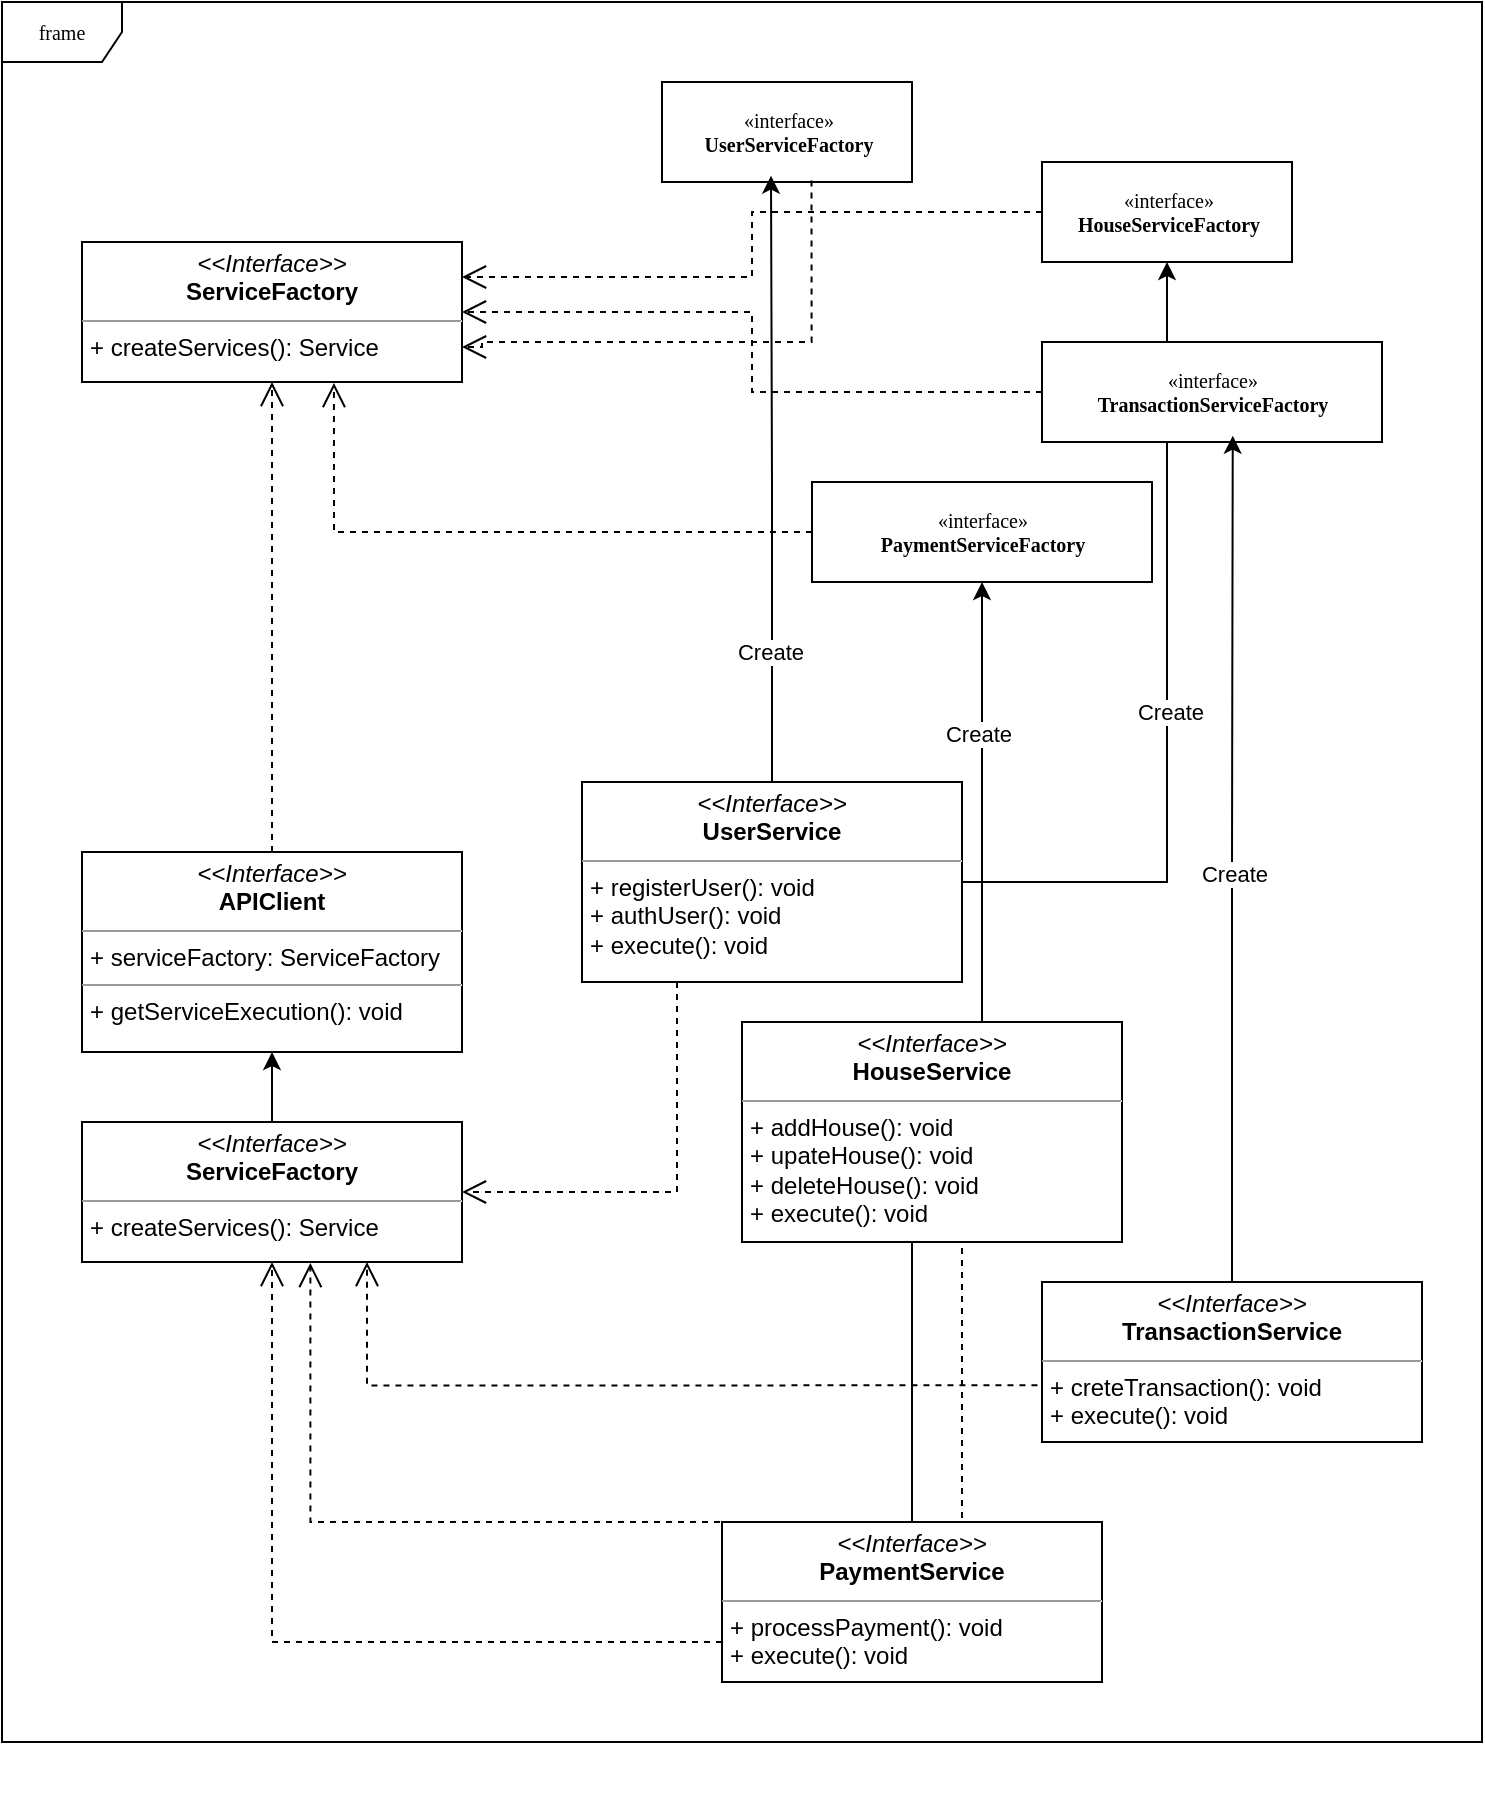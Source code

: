 <mxfile version="26.0.14">
  <diagram name="Page-1" id="c4acf3e9-155e-7222-9cf6-157b1a14988f">
    <mxGraphModel dx="943" dy="1026" grid="1" gridSize="10" guides="1" tooltips="1" connect="1" arrows="1" fold="1" page="1" pageScale="1" pageWidth="850" pageHeight="1100" background="none" math="0" shadow="0">
      <root>
        <mxCell id="0" />
        <mxCell id="1" parent="0" />
        <mxCell id="17acba5748e5396b-1" value="frame" style="shape=umlFrame;whiteSpace=wrap;html=1;rounded=0;shadow=0;comic=0;labelBackgroundColor=none;strokeWidth=1;fontFamily=Verdana;fontSize=10;align=center;" parent="1" vertex="1">
          <mxGeometry x="20" y="20" width="740" height="870" as="geometry" />
        </mxCell>
        <mxCell id="5d2195bd80daf111-9" value="&lt;p style=&quot;margin:0px;margin-top:4px;text-align:center;&quot;&gt;&lt;i&gt;&amp;lt;&amp;lt;Interface&amp;gt;&amp;gt;&lt;/i&gt;&lt;br&gt;&lt;b&gt;TransactionService&lt;/b&gt;&lt;/p&gt;&lt;hr size=&quot;1&quot;&gt;&lt;p style=&quot;margin:0px;margin-left:4px;&quot;&gt;+ creteTransaction(): void&lt;br&gt;+ execute(): void&lt;/p&gt;" style="verticalAlign=top;align=left;overflow=fill;fontSize=12;fontFamily=Helvetica;html=1;rounded=0;shadow=0;comic=0;labelBackgroundColor=none;strokeWidth=1" parent="1" vertex="1">
          <mxGeometry x="540" y="660" width="190" height="80" as="geometry" />
        </mxCell>
        <mxCell id="4cI2nRnSkWmi6Z1Neeqi-26" style="edgeStyle=orthogonalEdgeStyle;rounded=0;orthogonalLoop=1;jettySize=auto;html=1;" edge="1" parent="1" source="5d2195bd80daf111-10" target="4cI2nRnSkWmi6Z1Neeqi-4">
          <mxGeometry relative="1" as="geometry" />
        </mxCell>
        <mxCell id="4cI2nRnSkWmi6Z1Neeqi-37" value="Create" style="edgeLabel;html=1;align=center;verticalAlign=middle;resizable=0;points=[];" vertex="1" connectable="0" parent="4cI2nRnSkWmi6Z1Neeqi-26">
          <mxGeometry x="-0.089" y="-1" relative="1" as="geometry">
            <mxPoint as="offset" />
          </mxGeometry>
        </mxCell>
        <mxCell id="5d2195bd80daf111-10" value="&lt;p style=&quot;margin:0px;margin-top:4px;text-align:center;&quot;&gt;&lt;i&gt;&amp;lt;&amp;lt;Interface&amp;gt;&amp;gt;&lt;/i&gt;&lt;br&gt;&lt;b&gt;UserService&lt;/b&gt;&lt;/p&gt;&lt;hr size=&quot;1&quot;&gt;&lt;p style=&quot;margin:0px;margin-left:4px;&quot;&gt;+ registerUser(): void&lt;br&gt;+ authUser(): void&lt;/p&gt;&lt;p style=&quot;margin:0px;margin-left:4px;&quot;&gt;+ execute(): void&lt;/p&gt;" style="verticalAlign=top;align=left;overflow=fill;fontSize=12;fontFamily=Helvetica;html=1;rounded=0;shadow=0;comic=0;labelBackgroundColor=none;strokeWidth=1" parent="1" vertex="1">
          <mxGeometry x="310" y="410" width="190" height="100" as="geometry" />
        </mxCell>
        <mxCell id="4cI2nRnSkWmi6Z1Neeqi-25" value="" style="edgeStyle=orthogonalEdgeStyle;rounded=0;orthogonalLoop=1;jettySize=auto;html=1;entryX=0.5;entryY=1;entryDx=0;entryDy=0;" edge="1" parent="1" source="5d2195bd80daf111-11" target="4cI2nRnSkWmi6Z1Neeqi-6">
          <mxGeometry relative="1" as="geometry">
            <mxPoint x="705" y="820" as="targetPoint" />
            <Array as="points" />
          </mxGeometry>
        </mxCell>
        <mxCell id="4cI2nRnSkWmi6Z1Neeqi-31" value="Create" style="edgeLabel;html=1;align=center;verticalAlign=middle;resizable=0;points=[];" vertex="1" connectable="0" parent="4cI2nRnSkWmi6Z1Neeqi-25">
          <mxGeometry x="0.699" y="2" relative="1" as="geometry">
            <mxPoint as="offset" />
          </mxGeometry>
        </mxCell>
        <mxCell id="5d2195bd80daf111-11" value="&lt;p style=&quot;margin:0px;margin-top:4px;text-align:center;&quot;&gt;&lt;i&gt;&amp;lt;&amp;lt;Interface&amp;gt;&amp;gt;&lt;/i&gt;&lt;br&gt;&lt;b&gt;PaymentService&lt;/b&gt;&lt;/p&gt;&lt;hr size=&quot;1&quot;&gt;&lt;p style=&quot;margin:0px;margin-left:4px;&quot;&gt;+ processPayment(): void&lt;br&gt;&lt;/p&gt;&lt;p style=&quot;margin:0px;margin-left:4px;&quot;&gt;+ execute(): void&lt;/p&gt;" style="verticalAlign=top;align=left;overflow=fill;fontSize=12;fontFamily=Helvetica;html=1;rounded=0;shadow=0;comic=0;labelBackgroundColor=none;strokeWidth=1" parent="1" vertex="1">
          <mxGeometry x="380" y="780" width="190" height="80" as="geometry" />
        </mxCell>
        <mxCell id="5d2195bd80daf111-12" value="&lt;p style=&quot;margin:0px;margin-top:4px;text-align:center;&quot;&gt;&lt;i&gt;&amp;lt;&amp;lt;Interface&amp;gt;&amp;gt;&lt;/i&gt;&lt;br&gt;&lt;b&gt;HouseService&lt;/b&gt;&lt;/p&gt;&lt;hr size=&quot;1&quot;&gt;&lt;p style=&quot;margin:0px;margin-left:4px;&quot;&gt;+ addHouse(): void&lt;br&gt;+ upateHouse(): void&lt;/p&gt;&lt;p style=&quot;margin:0px;margin-left:4px;&quot;&gt;+ deleteHouse(): void&lt;/p&gt;&lt;p style=&quot;margin:0px;margin-left:4px;&quot;&gt;+ execute(): void&lt;/p&gt;" style="verticalAlign=top;align=left;overflow=fill;fontSize=12;fontFamily=Helvetica;html=1;rounded=0;shadow=0;comic=0;labelBackgroundColor=none;strokeWidth=1" parent="1" vertex="1">
          <mxGeometry x="390" y="530" width="190" height="110" as="geometry" />
        </mxCell>
        <mxCell id="5d2195bd80daf111-23" style="edgeStyle=orthogonalEdgeStyle;rounded=0;html=1;dashed=1;labelBackgroundColor=none;startFill=0;endArrow=open;endFill=0;endSize=10;fontFamily=Verdana;fontSize=10;entryX=0.5;entryY=1;entryDx=0;entryDy=0;" parent="1" source="5d2195bd80daf111-19" target="4cI2nRnSkWmi6Z1Neeqi-2" edge="1">
          <mxGeometry relative="1" as="geometry">
            <Array as="points" />
            <mxPoint x="155" y="227" as="targetPoint" />
          </mxGeometry>
        </mxCell>
        <mxCell id="5d2195bd80daf111-19" value="&lt;p style=&quot;margin:0px;margin-top:4px;text-align:center;&quot;&gt;&lt;i&gt;&amp;lt;&amp;lt;Interface&amp;gt;&amp;gt;&lt;/i&gt;&lt;br&gt;&lt;b&gt;APIClient&lt;/b&gt;&lt;/p&gt;&lt;hr size=&quot;1&quot;&gt;&lt;p style=&quot;margin:0px;margin-left:4px;&quot;&gt;+ serviceFactory: ServiceFactory&lt;/p&gt;&lt;hr size=&quot;1&quot;&gt;&lt;p style=&quot;margin:0px;margin-left:4px;&quot;&gt;+ getServiceExecution(): void&lt;br&gt;&lt;/p&gt;" style="verticalAlign=top;align=left;overflow=fill;fontSize=12;fontFamily=Helvetica;html=1;rounded=0;shadow=0;comic=0;labelBackgroundColor=none;strokeWidth=1" parent="1" vertex="1">
          <mxGeometry x="60" y="445" width="190" height="100" as="geometry" />
        </mxCell>
        <mxCell id="5d2195bd80daf111-32" style="edgeStyle=orthogonalEdgeStyle;rounded=0;html=1;dashed=1;labelBackgroundColor=none;startFill=0;endArrow=open;endFill=0;endSize=10;fontFamily=Verdana;fontSize=10;exitX=0.5;exitY=1;exitDx=0;exitDy=0;entryX=0.601;entryY=1.007;entryDx=0;entryDy=0;entryPerimeter=0;" parent="1" source="5d2195bd80daf111-12" target="5d2195bd80daf111-20" edge="1">
          <mxGeometry relative="1" as="geometry">
            <Array as="points">
              <mxPoint x="500" y="780" />
              <mxPoint x="174" y="780" />
            </Array>
          </mxGeometry>
        </mxCell>
        <mxCell id="4cI2nRnSkWmi6Z1Neeqi-39" style="edgeStyle=orthogonalEdgeStyle;rounded=0;orthogonalLoop=1;jettySize=auto;html=1;" edge="1" parent="1" source="5d2195bd80daf111-20" target="5d2195bd80daf111-19">
          <mxGeometry relative="1" as="geometry" />
        </mxCell>
        <mxCell id="5d2195bd80daf111-20" value="&lt;p style=&quot;margin:0px;margin-top:4px;text-align:center;&quot;&gt;&lt;i&gt;&amp;lt;&amp;lt;Interface&amp;gt;&amp;gt;&lt;/i&gt;&lt;br&gt;&lt;b&gt;ServiceFactory&lt;/b&gt;&lt;/p&gt;&lt;hr size=&quot;1&quot;&gt;&lt;p style=&quot;margin:0px;margin-left:4px;&quot;&gt;+ createServices(): Service&lt;/p&gt;" style="verticalAlign=top;align=left;overflow=fill;fontSize=12;fontFamily=Helvetica;html=1;rounded=0;shadow=0;comic=0;labelBackgroundColor=none;strokeWidth=1" parent="1" vertex="1">
          <mxGeometry x="60" y="580" width="190" height="70" as="geometry" />
        </mxCell>
        <mxCell id="4cI2nRnSkWmi6Z1Neeqi-2" value="&lt;p style=&quot;margin:0px;margin-top:4px;text-align:center;&quot;&gt;&lt;i&gt;&amp;lt;&amp;lt;Interface&amp;gt;&amp;gt;&lt;/i&gt;&lt;br&gt;&lt;b&gt;ServiceFactory&lt;/b&gt;&lt;/p&gt;&lt;hr size=&quot;1&quot;&gt;&lt;p style=&quot;margin:0px;margin-left:4px;&quot;&gt;+ createServices(): Service&lt;/p&gt;" style="verticalAlign=top;align=left;overflow=fill;fontSize=12;fontFamily=Helvetica;html=1;rounded=0;shadow=0;comic=0;labelBackgroundColor=none;strokeWidth=1" vertex="1" parent="1">
          <mxGeometry x="60" y="140" width="190" height="70" as="geometry" />
        </mxCell>
        <mxCell id="4cI2nRnSkWmi6Z1Neeqi-3" value="«interface»&lt;br&gt;&lt;b&gt;UserServiceFactory&lt;/b&gt;" style="html=1;rounded=0;shadow=0;comic=0;labelBackgroundColor=none;strokeWidth=1;fontFamily=Verdana;fontSize=10;align=center;" vertex="1" parent="1">
          <mxGeometry x="350" y="60" width="125" height="50" as="geometry" />
        </mxCell>
        <mxCell id="4cI2nRnSkWmi6Z1Neeqi-4" value="«interface»&lt;br&gt;&lt;b&gt;HouseServiceFactory&lt;/b&gt;" style="html=1;rounded=0;shadow=0;comic=0;labelBackgroundColor=none;strokeWidth=1;fontFamily=Verdana;fontSize=10;align=center;" vertex="1" parent="1">
          <mxGeometry x="540" y="100" width="125" height="50" as="geometry" />
        </mxCell>
        <mxCell id="4cI2nRnSkWmi6Z1Neeqi-5" value="«interface»&lt;br&gt;&lt;b&gt;TransactionServiceFactory&lt;/b&gt;" style="html=1;rounded=0;shadow=0;comic=0;labelBackgroundColor=none;strokeWidth=1;fontFamily=Verdana;fontSize=10;align=center;" vertex="1" parent="1">
          <mxGeometry x="540" y="190" width="170" height="50" as="geometry" />
        </mxCell>
        <mxCell id="4cI2nRnSkWmi6Z1Neeqi-6" value="«interface»&lt;br&gt;&lt;b&gt;PaymentServiceFactory&lt;/b&gt;" style="html=1;rounded=0;shadow=0;comic=0;labelBackgroundColor=none;strokeWidth=1;fontFamily=Verdana;fontSize=10;align=center;" vertex="1" parent="1">
          <mxGeometry x="425" y="260" width="170" height="50" as="geometry" />
        </mxCell>
        <mxCell id="4cI2nRnSkWmi6Z1Neeqi-10" style="edgeStyle=orthogonalEdgeStyle;rounded=0;html=1;dashed=1;labelBackgroundColor=none;startFill=0;endArrow=open;endFill=0;endSize=10;fontFamily=Verdana;fontSize=10;entryX=0.663;entryY=1.007;entryDx=0;entryDy=0;entryPerimeter=0;exitX=0;exitY=0.5;exitDx=0;exitDy=0;" edge="1" parent="1" source="4cI2nRnSkWmi6Z1Neeqi-6" target="4cI2nRnSkWmi6Z1Neeqi-2">
          <mxGeometry relative="1" as="geometry">
            <Array as="points" />
            <mxPoint x="165" y="455" as="sourcePoint" />
            <mxPoint x="165" y="220" as="targetPoint" />
          </mxGeometry>
        </mxCell>
        <mxCell id="4cI2nRnSkWmi6Z1Neeqi-11" style="edgeStyle=orthogonalEdgeStyle;rounded=0;html=1;dashed=1;labelBackgroundColor=none;startFill=0;endArrow=open;endFill=0;endSize=10;fontFamily=Verdana;fontSize=10;" edge="1" parent="1" source="4cI2nRnSkWmi6Z1Neeqi-5" target="4cI2nRnSkWmi6Z1Neeqi-2">
          <mxGeometry relative="1" as="geometry">
            <Array as="points" />
            <mxPoint x="435" y="295" as="sourcePoint" />
            <mxPoint x="196" y="220" as="targetPoint" />
          </mxGeometry>
        </mxCell>
        <mxCell id="4cI2nRnSkWmi6Z1Neeqi-12" style="edgeStyle=orthogonalEdgeStyle;rounded=0;html=1;dashed=1;labelBackgroundColor=none;startFill=0;endArrow=open;endFill=0;endSize=10;fontFamily=Verdana;fontSize=10;entryX=1;entryY=0.25;entryDx=0;entryDy=0;" edge="1" parent="1" source="4cI2nRnSkWmi6Z1Neeqi-4" target="4cI2nRnSkWmi6Z1Neeqi-2">
          <mxGeometry relative="1" as="geometry">
            <Array as="points" />
            <mxPoint x="550" y="225" as="sourcePoint" />
            <mxPoint x="260" y="185" as="targetPoint" />
          </mxGeometry>
        </mxCell>
        <mxCell id="4cI2nRnSkWmi6Z1Neeqi-13" style="edgeStyle=orthogonalEdgeStyle;rounded=0;html=1;dashed=1;labelBackgroundColor=none;startFill=0;endArrow=open;endFill=0;endSize=10;fontFamily=Verdana;fontSize=10;entryX=1;entryY=0.75;entryDx=0;entryDy=0;exitX=0.598;exitY=0.986;exitDx=0;exitDy=0;exitPerimeter=0;" edge="1" parent="1" source="4cI2nRnSkWmi6Z1Neeqi-3" target="4cI2nRnSkWmi6Z1Neeqi-2">
          <mxGeometry relative="1" as="geometry">
            <Array as="points">
              <mxPoint x="425" y="190" />
              <mxPoint x="260" y="190" />
              <mxPoint x="260" y="192" />
            </Array>
            <mxPoint x="640" y="135" as="sourcePoint" />
            <mxPoint x="260" y="168" as="targetPoint" />
          </mxGeometry>
        </mxCell>
        <mxCell id="4cI2nRnSkWmi6Z1Neeqi-19" style="edgeStyle=orthogonalEdgeStyle;rounded=0;html=1;dashed=1;labelBackgroundColor=none;startFill=0;endArrow=open;endFill=0;endSize=10;fontFamily=Verdana;fontSize=10;entryX=0.75;entryY=1;entryDx=0;entryDy=0;exitX=-0.012;exitY=0.646;exitDx=0;exitDy=0;exitPerimeter=0;" edge="1" parent="1" source="5d2195bd80daf111-9" target="5d2195bd80daf111-20">
          <mxGeometry relative="1" as="geometry">
            <Array as="points">
              <mxPoint x="203" y="712" />
            </Array>
            <mxPoint x="260" y="590" as="sourcePoint" />
            <mxPoint x="415" y="560" as="targetPoint" />
          </mxGeometry>
        </mxCell>
        <mxCell id="4cI2nRnSkWmi6Z1Neeqi-20" style="edgeStyle=orthogonalEdgeStyle;rounded=0;html=1;dashed=1;labelBackgroundColor=none;startFill=0;endArrow=open;endFill=0;endSize=10;fontFamily=Verdana;fontSize=10;" edge="1" parent="1" source="5d2195bd80daf111-11" target="5d2195bd80daf111-20">
          <mxGeometry relative="1" as="geometry">
            <Array as="points">
              <mxPoint x="155" y="840" />
            </Array>
            <mxPoint x="150" y="660" as="sourcePoint" />
            <mxPoint x="465" y="960" as="targetPoint" />
          </mxGeometry>
        </mxCell>
        <mxCell id="4cI2nRnSkWmi6Z1Neeqi-22" style="edgeStyle=orthogonalEdgeStyle;rounded=0;html=1;dashed=1;labelBackgroundColor=none;startFill=0;endArrow=open;endFill=0;endSize=10;fontFamily=Verdana;fontSize=10;exitX=0.25;exitY=1;exitDx=0;exitDy=0;" edge="1" parent="1" source="5d2195bd80daf111-10" target="5d2195bd80daf111-20">
          <mxGeometry relative="1" as="geometry">
            <Array as="points">
              <mxPoint x="358" y="615" />
            </Array>
            <mxPoint x="260" y="590" as="sourcePoint" />
            <mxPoint x="415" y="560" as="targetPoint" />
          </mxGeometry>
        </mxCell>
        <mxCell id="4cI2nRnSkWmi6Z1Neeqi-28" style="edgeStyle=orthogonalEdgeStyle;rounded=0;orthogonalLoop=1;jettySize=auto;html=1;entryX=0.436;entryY=0.937;entryDx=0;entryDy=0;entryPerimeter=0;" edge="1" parent="1" source="5d2195bd80daf111-10" target="4cI2nRnSkWmi6Z1Neeqi-3">
          <mxGeometry relative="1" as="geometry" />
        </mxCell>
        <mxCell id="4cI2nRnSkWmi6Z1Neeqi-36" value="Create" style="edgeLabel;html=1;align=center;verticalAlign=middle;resizable=0;points=[];" vertex="1" connectable="0" parent="4cI2nRnSkWmi6Z1Neeqi-28">
          <mxGeometry x="-0.567" y="1" relative="1" as="geometry">
            <mxPoint as="offset" />
          </mxGeometry>
        </mxCell>
        <mxCell id="4cI2nRnSkWmi6Z1Neeqi-29" style="edgeStyle=orthogonalEdgeStyle;rounded=0;orthogonalLoop=1;jettySize=auto;html=1;entryX=0.561;entryY=0.937;entryDx=0;entryDy=0;entryPerimeter=0;" edge="1" parent="1" source="5d2195bd80daf111-9" target="4cI2nRnSkWmi6Z1Neeqi-5">
          <mxGeometry relative="1" as="geometry" />
        </mxCell>
        <mxCell id="4cI2nRnSkWmi6Z1Neeqi-38" value="Create" style="edgeLabel;html=1;align=center;verticalAlign=middle;resizable=0;points=[];" vertex="1" connectable="0" parent="4cI2nRnSkWmi6Z1Neeqi-29">
          <mxGeometry x="-0.031" y="-1" relative="1" as="geometry">
            <mxPoint y="1" as="offset" />
          </mxGeometry>
        </mxCell>
        <mxCell id="4cI2nRnSkWmi6Z1Neeqi-30" value="&amp;nbsp; &amp;nbsp;&amp;nbsp;" style="text;html=1;align=center;verticalAlign=middle;resizable=0;points=[];autosize=1;strokeColor=none;fillColor=none;" vertex="1" parent="1">
          <mxGeometry x="690" y="898" width="40" height="30" as="geometry" />
        </mxCell>
      </root>
    </mxGraphModel>
  </diagram>
</mxfile>

